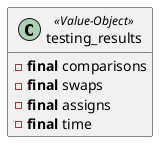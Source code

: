 @startuml
'!include styles/card-style.puml

hide testing_results methods
class testing_results <<Value-Object>> {
	- **final** comparisons
	- **final** swaps
	- **final** assigns
	- **final** time
}

@enduml
